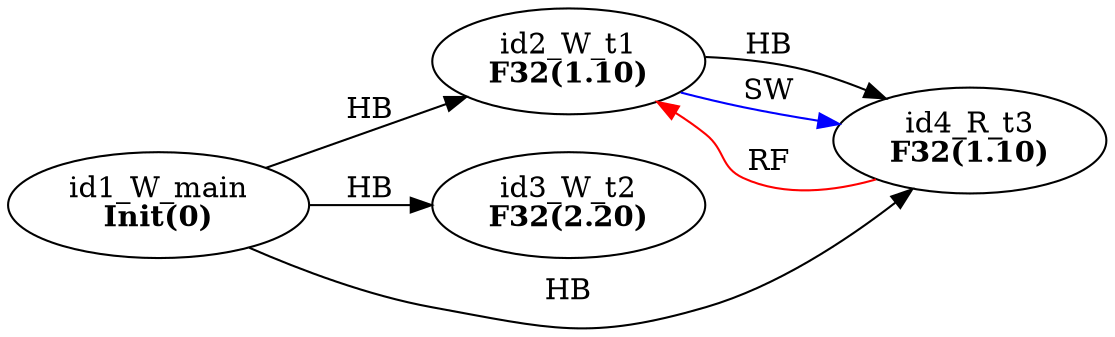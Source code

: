 digraph memory_model {
rankdir=LR;
splines=true; esep=0.5;
id1_W_main -> id2_W_t1 [label = "HB", color="black"];
id1_W_main -> id3_W_t2 [label = "HB", color="black"];
id1_W_main -> id4_R_t3 [label = "HB", color="black"];
id2_W_t1 -> id4_R_t3 [label = "HB", color="black"];
id4_R_t3 -> id2_W_t1 [label = "RF", color="red"];
id2_W_t1 -> id4_R_t3 [label = "SW", color="blue"];
id1_W_main [label=<id1_W_main<br/><B>Init(0)</B>>, pos="5.0,2!"]
id2_W_t1 [label=<id2_W_t1<br/><B>F32(1.10)</B>>, pos="0,0!"]
id3_W_t2 [label=<id3_W_t2<br/><B>F32(2.20)</B>>, pos="5,0!"]
id4_R_t3 [label=<id4_R_t3<br/><B>F32(1.10)</B>>, pos="10,0!"]
}